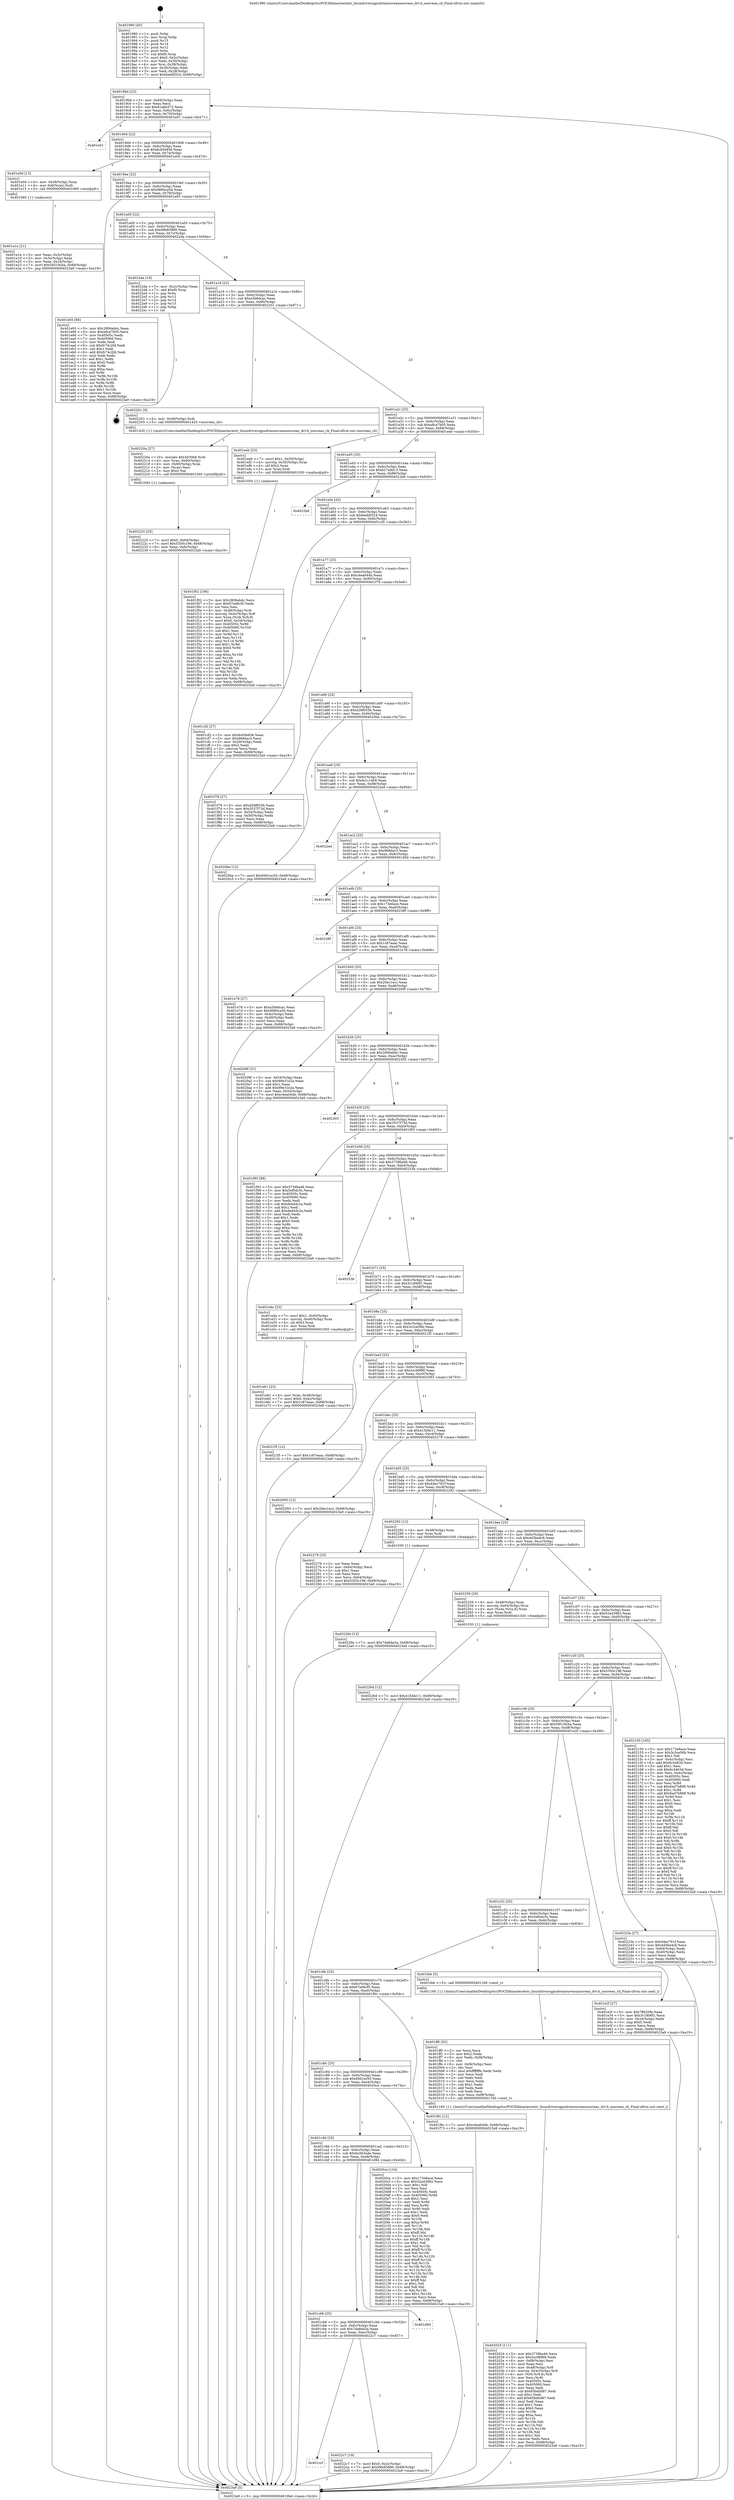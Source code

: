 digraph "0x401990" {
  label = "0x401990 (/mnt/c/Users/mathe/Desktop/tcc/POCII/binaries/extr_linuxdriversgpudrmnouveaunouveau_drv.h_nouveau_cli_Final-ollvm.out::main(0))"
  labelloc = "t"
  node[shape=record]

  Entry [label="",width=0.3,height=0.3,shape=circle,fillcolor=black,style=filled]
  "0x4019bd" [label="{
     0x4019bd [23]\l
     | [instrs]\l
     &nbsp;&nbsp;0x4019bd \<+3\>: mov -0x68(%rbp),%eax\l
     &nbsp;&nbsp;0x4019c0 \<+2\>: mov %eax,%ecx\l
     &nbsp;&nbsp;0x4019c2 \<+6\>: sub $0x81abb372,%ecx\l
     &nbsp;&nbsp;0x4019c8 \<+3\>: mov %eax,-0x6c(%rbp)\l
     &nbsp;&nbsp;0x4019cb \<+3\>: mov %ecx,-0x70(%rbp)\l
     &nbsp;&nbsp;0x4019ce \<+6\>: je 0000000000401e01 \<main+0x471\>\l
  }"]
  "0x401e01" [label="{
     0x401e01\l
  }", style=dashed]
  "0x4019d4" [label="{
     0x4019d4 [22]\l
     | [instrs]\l
     &nbsp;&nbsp;0x4019d4 \<+5\>: jmp 00000000004019d9 \<main+0x49\>\l
     &nbsp;&nbsp;0x4019d9 \<+3\>: mov -0x6c(%rbp),%eax\l
     &nbsp;&nbsp;0x4019dc \<+5\>: sub $0x8c93e936,%eax\l
     &nbsp;&nbsp;0x4019e1 \<+3\>: mov %eax,-0x74(%rbp)\l
     &nbsp;&nbsp;0x4019e4 \<+6\>: je 0000000000401e0d \<main+0x47d\>\l
  }"]
  Exit [label="",width=0.3,height=0.3,shape=circle,fillcolor=black,style=filled,peripheries=2]
  "0x401e0d" [label="{
     0x401e0d [13]\l
     | [instrs]\l
     &nbsp;&nbsp;0x401e0d \<+4\>: mov -0x38(%rbp),%rax\l
     &nbsp;&nbsp;0x401e11 \<+4\>: mov 0x8(%rax),%rdi\l
     &nbsp;&nbsp;0x401e15 \<+5\>: call 0000000000401060 \<atoi@plt\>\l
     | [calls]\l
     &nbsp;&nbsp;0x401060 \{1\} (unknown)\l
  }"]
  "0x4019ea" [label="{
     0x4019ea [22]\l
     | [instrs]\l
     &nbsp;&nbsp;0x4019ea \<+5\>: jmp 00000000004019ef \<main+0x5f\>\l
     &nbsp;&nbsp;0x4019ef \<+3\>: mov -0x6c(%rbp),%eax\l
     &nbsp;&nbsp;0x4019f2 \<+5\>: sub $0x9680ca5d,%eax\l
     &nbsp;&nbsp;0x4019f7 \<+3\>: mov %eax,-0x78(%rbp)\l
     &nbsp;&nbsp;0x4019fa \<+6\>: je 0000000000401e93 \<main+0x503\>\l
  }"]
  "0x401ccf" [label="{
     0x401ccf\l
  }", style=dashed]
  "0x401e93" [label="{
     0x401e93 [88]\l
     | [instrs]\l
     &nbsp;&nbsp;0x401e93 \<+5\>: mov $0x2806abdc,%eax\l
     &nbsp;&nbsp;0x401e98 \<+5\>: mov $0xa8ca7b05,%ecx\l
     &nbsp;&nbsp;0x401e9d \<+7\>: mov 0x40505c,%edx\l
     &nbsp;&nbsp;0x401ea4 \<+7\>: mov 0x405060,%esi\l
     &nbsp;&nbsp;0x401eab \<+2\>: mov %edx,%edi\l
     &nbsp;&nbsp;0x401ead \<+6\>: sub $0xfc74c2fd,%edi\l
     &nbsp;&nbsp;0x401eb3 \<+3\>: sub $0x1,%edi\l
     &nbsp;&nbsp;0x401eb6 \<+6\>: add $0xfc74c2fd,%edi\l
     &nbsp;&nbsp;0x401ebc \<+3\>: imul %edi,%edx\l
     &nbsp;&nbsp;0x401ebf \<+3\>: and $0x1,%edx\l
     &nbsp;&nbsp;0x401ec2 \<+3\>: cmp $0x0,%edx\l
     &nbsp;&nbsp;0x401ec5 \<+4\>: sete %r8b\l
     &nbsp;&nbsp;0x401ec9 \<+3\>: cmp $0xa,%esi\l
     &nbsp;&nbsp;0x401ecc \<+4\>: setl %r9b\l
     &nbsp;&nbsp;0x401ed0 \<+3\>: mov %r8b,%r10b\l
     &nbsp;&nbsp;0x401ed3 \<+3\>: and %r9b,%r10b\l
     &nbsp;&nbsp;0x401ed6 \<+3\>: xor %r9b,%r8b\l
     &nbsp;&nbsp;0x401ed9 \<+3\>: or %r8b,%r10b\l
     &nbsp;&nbsp;0x401edc \<+4\>: test $0x1,%r10b\l
     &nbsp;&nbsp;0x401ee0 \<+3\>: cmovne %ecx,%eax\l
     &nbsp;&nbsp;0x401ee3 \<+3\>: mov %eax,-0x68(%rbp)\l
     &nbsp;&nbsp;0x401ee6 \<+5\>: jmp 00000000004023a9 \<main+0xa19\>\l
  }"]
  "0x401a00" [label="{
     0x401a00 [22]\l
     | [instrs]\l
     &nbsp;&nbsp;0x401a00 \<+5\>: jmp 0000000000401a05 \<main+0x75\>\l
     &nbsp;&nbsp;0x401a05 \<+3\>: mov -0x6c(%rbp),%eax\l
     &nbsp;&nbsp;0x401a08 \<+5\>: sub $0x99b83880,%eax\l
     &nbsp;&nbsp;0x401a0d \<+3\>: mov %eax,-0x7c(%rbp)\l
     &nbsp;&nbsp;0x401a10 \<+6\>: je 00000000004022da \<main+0x94a\>\l
  }"]
  "0x4022c7" [label="{
     0x4022c7 [19]\l
     | [instrs]\l
     &nbsp;&nbsp;0x4022c7 \<+7\>: movl $0x0,-0x2c(%rbp)\l
     &nbsp;&nbsp;0x4022ce \<+7\>: movl $0x99b83880,-0x68(%rbp)\l
     &nbsp;&nbsp;0x4022d5 \<+5\>: jmp 00000000004023a9 \<main+0xa19\>\l
  }"]
  "0x4022da" [label="{
     0x4022da [19]\l
     | [instrs]\l
     &nbsp;&nbsp;0x4022da \<+3\>: mov -0x2c(%rbp),%eax\l
     &nbsp;&nbsp;0x4022dd \<+7\>: add $0xf0,%rsp\l
     &nbsp;&nbsp;0x4022e4 \<+1\>: pop %rbx\l
     &nbsp;&nbsp;0x4022e5 \<+2\>: pop %r12\l
     &nbsp;&nbsp;0x4022e7 \<+2\>: pop %r14\l
     &nbsp;&nbsp;0x4022e9 \<+2\>: pop %r15\l
     &nbsp;&nbsp;0x4022eb \<+1\>: pop %rbp\l
     &nbsp;&nbsp;0x4022ec \<+1\>: ret\l
  }"]
  "0x401a16" [label="{
     0x401a16 [22]\l
     | [instrs]\l
     &nbsp;&nbsp;0x401a16 \<+5\>: jmp 0000000000401a1b \<main+0x8b\>\l
     &nbsp;&nbsp;0x401a1b \<+3\>: mov -0x6c(%rbp),%eax\l
     &nbsp;&nbsp;0x401a1e \<+5\>: sub $0xa3b6dcac,%eax\l
     &nbsp;&nbsp;0x401a23 \<+3\>: mov %eax,-0x80(%rbp)\l
     &nbsp;&nbsp;0x401a26 \<+6\>: je 0000000000402201 \<main+0x871\>\l
  }"]
  "0x401cb6" [label="{
     0x401cb6 [25]\l
     | [instrs]\l
     &nbsp;&nbsp;0x401cb6 \<+5\>: jmp 0000000000401cbb \<main+0x32b\>\l
     &nbsp;&nbsp;0x401cbb \<+3\>: mov -0x6c(%rbp),%eax\l
     &nbsp;&nbsp;0x401cbe \<+5\>: sub $0x7da8da3a,%eax\l
     &nbsp;&nbsp;0x401cc3 \<+6\>: mov %eax,-0xec(%rbp)\l
     &nbsp;&nbsp;0x401cc9 \<+6\>: je 00000000004022c7 \<main+0x937\>\l
  }"]
  "0x402201" [label="{
     0x402201 [9]\l
     | [instrs]\l
     &nbsp;&nbsp;0x402201 \<+4\>: mov -0x48(%rbp),%rdi\l
     &nbsp;&nbsp;0x402205 \<+5\>: call 0000000000401420 \<nouveau_cli\>\l
     | [calls]\l
     &nbsp;&nbsp;0x401420 \{1\} (/mnt/c/Users/mathe/Desktop/tcc/POCII/binaries/extr_linuxdriversgpudrmnouveaunouveau_drv.h_nouveau_cli_Final-ollvm.out::nouveau_cli)\l
  }"]
  "0x401a2c" [label="{
     0x401a2c [25]\l
     | [instrs]\l
     &nbsp;&nbsp;0x401a2c \<+5\>: jmp 0000000000401a31 \<main+0xa1\>\l
     &nbsp;&nbsp;0x401a31 \<+3\>: mov -0x6c(%rbp),%eax\l
     &nbsp;&nbsp;0x401a34 \<+5\>: sub $0xa8ca7b05,%eax\l
     &nbsp;&nbsp;0x401a39 \<+6\>: mov %eax,-0x84(%rbp)\l
     &nbsp;&nbsp;0x401a3f \<+6\>: je 0000000000401eeb \<main+0x55b\>\l
  }"]
  "0x401d9d" [label="{
     0x401d9d\l
  }", style=dashed]
  "0x401eeb" [label="{
     0x401eeb [23]\l
     | [instrs]\l
     &nbsp;&nbsp;0x401eeb \<+7\>: movl $0x1,-0x50(%rbp)\l
     &nbsp;&nbsp;0x401ef2 \<+4\>: movslq -0x50(%rbp),%rax\l
     &nbsp;&nbsp;0x401ef6 \<+4\>: shl $0x2,%rax\l
     &nbsp;&nbsp;0x401efa \<+3\>: mov %rax,%rdi\l
     &nbsp;&nbsp;0x401efd \<+5\>: call 0000000000401050 \<malloc@plt\>\l
     | [calls]\l
     &nbsp;&nbsp;0x401050 \{1\} (unknown)\l
  }"]
  "0x401a45" [label="{
     0x401a45 [25]\l
     | [instrs]\l
     &nbsp;&nbsp;0x401a45 \<+5\>: jmp 0000000000401a4a \<main+0xba\>\l
     &nbsp;&nbsp;0x401a4a \<+3\>: mov -0x6c(%rbp),%eax\l
     &nbsp;&nbsp;0x401a4d \<+5\>: sub $0xb27a9d13,%eax\l
     &nbsp;&nbsp;0x401a52 \<+6\>: mov %eax,-0x88(%rbp)\l
     &nbsp;&nbsp;0x401a58 \<+6\>: je 00000000004022b6 \<main+0x926\>\l
  }"]
  "0x40229e" [label="{
     0x40229e [12]\l
     | [instrs]\l
     &nbsp;&nbsp;0x40229e \<+7\>: movl $0x7da8da3a,-0x68(%rbp)\l
     &nbsp;&nbsp;0x4022a5 \<+5\>: jmp 00000000004023a9 \<main+0xa19\>\l
  }"]
  "0x4022b6" [label="{
     0x4022b6\l
  }", style=dashed]
  "0x401a5e" [label="{
     0x401a5e [25]\l
     | [instrs]\l
     &nbsp;&nbsp;0x401a5e \<+5\>: jmp 0000000000401a63 \<main+0xd3\>\l
     &nbsp;&nbsp;0x401a63 \<+3\>: mov -0x6c(%rbp),%eax\l
     &nbsp;&nbsp;0x401a66 \<+5\>: sub $0xbeddf324,%eax\l
     &nbsp;&nbsp;0x401a6b \<+6\>: mov %eax,-0x8c(%rbp)\l
     &nbsp;&nbsp;0x401a71 \<+6\>: je 0000000000401cf2 \<main+0x362\>\l
  }"]
  "0x40226d" [label="{
     0x40226d [12]\l
     | [instrs]\l
     &nbsp;&nbsp;0x40226d \<+7\>: movl $0x415d4c11,-0x68(%rbp)\l
     &nbsp;&nbsp;0x402274 \<+5\>: jmp 00000000004023a9 \<main+0xa19\>\l
  }"]
  "0x401cf2" [label="{
     0x401cf2 [27]\l
     | [instrs]\l
     &nbsp;&nbsp;0x401cf2 \<+5\>: mov $0x8c93e936,%eax\l
     &nbsp;&nbsp;0x401cf7 \<+5\>: mov $0x968dac3,%ecx\l
     &nbsp;&nbsp;0x401cfc \<+3\>: mov -0x28(%rbp),%edx\l
     &nbsp;&nbsp;0x401cff \<+3\>: cmp $0x2,%edx\l
     &nbsp;&nbsp;0x401d02 \<+3\>: cmovne %ecx,%eax\l
     &nbsp;&nbsp;0x401d05 \<+3\>: mov %eax,-0x68(%rbp)\l
     &nbsp;&nbsp;0x401d08 \<+5\>: jmp 00000000004023a9 \<main+0xa19\>\l
  }"]
  "0x401a77" [label="{
     0x401a77 [25]\l
     | [instrs]\l
     &nbsp;&nbsp;0x401a77 \<+5\>: jmp 0000000000401a7c \<main+0xec\>\l
     &nbsp;&nbsp;0x401a7c \<+3\>: mov -0x6c(%rbp),%eax\l
     &nbsp;&nbsp;0x401a7f \<+5\>: sub $0xc4ea044b,%eax\l
     &nbsp;&nbsp;0x401a84 \<+6\>: mov %eax,-0x90(%rbp)\l
     &nbsp;&nbsp;0x401a8a \<+6\>: je 0000000000401f78 \<main+0x5e8\>\l
  }"]
  "0x4023a9" [label="{
     0x4023a9 [5]\l
     | [instrs]\l
     &nbsp;&nbsp;0x4023a9 \<+5\>: jmp 00000000004019bd \<main+0x2d\>\l
  }"]
  "0x401990" [label="{
     0x401990 [45]\l
     | [instrs]\l
     &nbsp;&nbsp;0x401990 \<+1\>: push %rbp\l
     &nbsp;&nbsp;0x401991 \<+3\>: mov %rsp,%rbp\l
     &nbsp;&nbsp;0x401994 \<+2\>: push %r15\l
     &nbsp;&nbsp;0x401996 \<+2\>: push %r14\l
     &nbsp;&nbsp;0x401998 \<+2\>: push %r12\l
     &nbsp;&nbsp;0x40199a \<+1\>: push %rbx\l
     &nbsp;&nbsp;0x40199b \<+7\>: sub $0xf0,%rsp\l
     &nbsp;&nbsp;0x4019a2 \<+7\>: movl $0x0,-0x2c(%rbp)\l
     &nbsp;&nbsp;0x4019a9 \<+3\>: mov %edi,-0x30(%rbp)\l
     &nbsp;&nbsp;0x4019ac \<+4\>: mov %rsi,-0x38(%rbp)\l
     &nbsp;&nbsp;0x4019b0 \<+3\>: mov -0x30(%rbp),%edi\l
     &nbsp;&nbsp;0x4019b3 \<+3\>: mov %edi,-0x28(%rbp)\l
     &nbsp;&nbsp;0x4019b6 \<+7\>: movl $0xbeddf324,-0x68(%rbp)\l
  }"]
  "0x401e1a" [label="{
     0x401e1a [21]\l
     | [instrs]\l
     &nbsp;&nbsp;0x401e1a \<+3\>: mov %eax,-0x3c(%rbp)\l
     &nbsp;&nbsp;0x401e1d \<+3\>: mov -0x3c(%rbp),%eax\l
     &nbsp;&nbsp;0x401e20 \<+3\>: mov %eax,-0x24(%rbp)\l
     &nbsp;&nbsp;0x401e23 \<+7\>: movl $0x58518cba,-0x68(%rbp)\l
     &nbsp;&nbsp;0x401e2a \<+5\>: jmp 00000000004023a9 \<main+0xa19\>\l
  }"]
  "0x402225" [label="{
     0x402225 [25]\l
     | [instrs]\l
     &nbsp;&nbsp;0x402225 \<+7\>: movl $0x0,-0x64(%rbp)\l
     &nbsp;&nbsp;0x40222c \<+7\>: movl $0x5350c196,-0x68(%rbp)\l
     &nbsp;&nbsp;0x402233 \<+6\>: mov %eax,-0xfc(%rbp)\l
     &nbsp;&nbsp;0x402239 \<+5\>: jmp 00000000004023a9 \<main+0xa19\>\l
  }"]
  "0x401f78" [label="{
     0x401f78 [27]\l
     | [instrs]\l
     &nbsp;&nbsp;0x401f78 \<+5\>: mov $0xd26f653b,%eax\l
     &nbsp;&nbsp;0x401f7d \<+5\>: mov $0x3537f73d,%ecx\l
     &nbsp;&nbsp;0x401f82 \<+3\>: mov -0x54(%rbp),%edx\l
     &nbsp;&nbsp;0x401f85 \<+3\>: cmp -0x50(%rbp),%edx\l
     &nbsp;&nbsp;0x401f88 \<+3\>: cmovl %ecx,%eax\l
     &nbsp;&nbsp;0x401f8b \<+3\>: mov %eax,-0x68(%rbp)\l
     &nbsp;&nbsp;0x401f8e \<+5\>: jmp 00000000004023a9 \<main+0xa19\>\l
  }"]
  "0x401a90" [label="{
     0x401a90 [25]\l
     | [instrs]\l
     &nbsp;&nbsp;0x401a90 \<+5\>: jmp 0000000000401a95 \<main+0x105\>\l
     &nbsp;&nbsp;0x401a95 \<+3\>: mov -0x6c(%rbp),%eax\l
     &nbsp;&nbsp;0x401a98 \<+5\>: sub $0xd26f653b,%eax\l
     &nbsp;&nbsp;0x401a9d \<+6\>: mov %eax,-0x94(%rbp)\l
     &nbsp;&nbsp;0x401aa3 \<+6\>: je 00000000004020be \<main+0x72e\>\l
  }"]
  "0x40220a" [label="{
     0x40220a [27]\l
     | [instrs]\l
     &nbsp;&nbsp;0x40220a \<+10\>: movabs $0x4030b6,%rdi\l
     &nbsp;&nbsp;0x402214 \<+4\>: mov %rax,-0x60(%rbp)\l
     &nbsp;&nbsp;0x402218 \<+4\>: mov -0x60(%rbp),%rax\l
     &nbsp;&nbsp;0x40221c \<+2\>: mov (%rax),%esi\l
     &nbsp;&nbsp;0x40221e \<+2\>: mov $0x0,%al\l
     &nbsp;&nbsp;0x402220 \<+5\>: call 0000000000401040 \<printf@plt\>\l
     | [calls]\l
     &nbsp;&nbsp;0x401040 \{1\} (unknown)\l
  }"]
  "0x4020be" [label="{
     0x4020be [12]\l
     | [instrs]\l
     &nbsp;&nbsp;0x4020be \<+7\>: movl $0x69d1ec50,-0x68(%rbp)\l
     &nbsp;&nbsp;0x4020c5 \<+5\>: jmp 00000000004023a9 \<main+0xa19\>\l
  }"]
  "0x401aa9" [label="{
     0x401aa9 [25]\l
     | [instrs]\l
     &nbsp;&nbsp;0x401aa9 \<+5\>: jmp 0000000000401aae \<main+0x11e\>\l
     &nbsp;&nbsp;0x401aae \<+3\>: mov -0x6c(%rbp),%eax\l
     &nbsp;&nbsp;0x401ab1 \<+5\>: sub $0xfa1c14b9,%eax\l
     &nbsp;&nbsp;0x401ab6 \<+6\>: mov %eax,-0x98(%rbp)\l
     &nbsp;&nbsp;0x401abc \<+6\>: je 00000000004022ed \<main+0x95d\>\l
  }"]
  "0x401c9d" [label="{
     0x401c9d [25]\l
     | [instrs]\l
     &nbsp;&nbsp;0x401c9d \<+5\>: jmp 0000000000401ca2 \<main+0x312\>\l
     &nbsp;&nbsp;0x401ca2 \<+3\>: mov -0x6c(%rbp),%eax\l
     &nbsp;&nbsp;0x401ca5 \<+5\>: sub $0x6a563ede,%eax\l
     &nbsp;&nbsp;0x401caa \<+6\>: mov %eax,-0xe8(%rbp)\l
     &nbsp;&nbsp;0x401cb0 \<+6\>: je 0000000000401d9d \<main+0x40d\>\l
  }"]
  "0x4022ed" [label="{
     0x4022ed\l
  }", style=dashed]
  "0x401ac2" [label="{
     0x401ac2 [25]\l
     | [instrs]\l
     &nbsp;&nbsp;0x401ac2 \<+5\>: jmp 0000000000401ac7 \<main+0x137\>\l
     &nbsp;&nbsp;0x401ac7 \<+3\>: mov -0x6c(%rbp),%eax\l
     &nbsp;&nbsp;0x401aca \<+5\>: sub $0x968dac3,%eax\l
     &nbsp;&nbsp;0x401acf \<+6\>: mov %eax,-0x9c(%rbp)\l
     &nbsp;&nbsp;0x401ad5 \<+6\>: je 0000000000401d0d \<main+0x37d\>\l
  }"]
  "0x4020ca" [label="{
     0x4020ca [134]\l
     | [instrs]\l
     &nbsp;&nbsp;0x4020ca \<+5\>: mov $0x173e6ace,%eax\l
     &nbsp;&nbsp;0x4020cf \<+5\>: mov $0x52a43982,%ecx\l
     &nbsp;&nbsp;0x4020d4 \<+2\>: mov $0x1,%dl\l
     &nbsp;&nbsp;0x4020d6 \<+2\>: xor %esi,%esi\l
     &nbsp;&nbsp;0x4020d8 \<+7\>: mov 0x40505c,%edi\l
     &nbsp;&nbsp;0x4020df \<+8\>: mov 0x405060,%r8d\l
     &nbsp;&nbsp;0x4020e7 \<+3\>: sub $0x1,%esi\l
     &nbsp;&nbsp;0x4020ea \<+3\>: mov %edi,%r9d\l
     &nbsp;&nbsp;0x4020ed \<+3\>: add %esi,%r9d\l
     &nbsp;&nbsp;0x4020f0 \<+4\>: imul %r9d,%edi\l
     &nbsp;&nbsp;0x4020f4 \<+3\>: and $0x1,%edi\l
     &nbsp;&nbsp;0x4020f7 \<+3\>: cmp $0x0,%edi\l
     &nbsp;&nbsp;0x4020fa \<+4\>: sete %r10b\l
     &nbsp;&nbsp;0x4020fe \<+4\>: cmp $0xa,%r8d\l
     &nbsp;&nbsp;0x402102 \<+4\>: setl %r11b\l
     &nbsp;&nbsp;0x402106 \<+3\>: mov %r10b,%bl\l
     &nbsp;&nbsp;0x402109 \<+3\>: xor $0xff,%bl\l
     &nbsp;&nbsp;0x40210c \<+3\>: mov %r11b,%r14b\l
     &nbsp;&nbsp;0x40210f \<+4\>: xor $0xff,%r14b\l
     &nbsp;&nbsp;0x402113 \<+3\>: xor $0x1,%dl\l
     &nbsp;&nbsp;0x402116 \<+3\>: mov %bl,%r15b\l
     &nbsp;&nbsp;0x402119 \<+4\>: and $0xff,%r15b\l
     &nbsp;&nbsp;0x40211d \<+3\>: and %dl,%r10b\l
     &nbsp;&nbsp;0x402120 \<+3\>: mov %r14b,%r12b\l
     &nbsp;&nbsp;0x402123 \<+4\>: and $0xff,%r12b\l
     &nbsp;&nbsp;0x402127 \<+3\>: and %dl,%r11b\l
     &nbsp;&nbsp;0x40212a \<+3\>: or %r10b,%r15b\l
     &nbsp;&nbsp;0x40212d \<+3\>: or %r11b,%r12b\l
     &nbsp;&nbsp;0x402130 \<+3\>: xor %r12b,%r15b\l
     &nbsp;&nbsp;0x402133 \<+3\>: or %r14b,%bl\l
     &nbsp;&nbsp;0x402136 \<+3\>: xor $0xff,%bl\l
     &nbsp;&nbsp;0x402139 \<+3\>: or $0x1,%dl\l
     &nbsp;&nbsp;0x40213c \<+2\>: and %dl,%bl\l
     &nbsp;&nbsp;0x40213e \<+3\>: or %bl,%r15b\l
     &nbsp;&nbsp;0x402141 \<+4\>: test $0x1,%r15b\l
     &nbsp;&nbsp;0x402145 \<+3\>: cmovne %ecx,%eax\l
     &nbsp;&nbsp;0x402148 \<+3\>: mov %eax,-0x68(%rbp)\l
     &nbsp;&nbsp;0x40214b \<+5\>: jmp 00000000004023a9 \<main+0xa19\>\l
  }"]
  "0x401d0d" [label="{
     0x401d0d\l
  }", style=dashed]
  "0x401adb" [label="{
     0x401adb [25]\l
     | [instrs]\l
     &nbsp;&nbsp;0x401adb \<+5\>: jmp 0000000000401ae0 \<main+0x150\>\l
     &nbsp;&nbsp;0x401ae0 \<+3\>: mov -0x6c(%rbp),%eax\l
     &nbsp;&nbsp;0x401ae3 \<+5\>: sub $0x173e6ace,%eax\l
     &nbsp;&nbsp;0x401ae8 \<+6\>: mov %eax,-0xa0(%rbp)\l
     &nbsp;&nbsp;0x401aee \<+6\>: je 000000000040238f \<main+0x9ff\>\l
  }"]
  "0x402024" [label="{
     0x402024 [111]\l
     | [instrs]\l
     &nbsp;&nbsp;0x402024 \<+5\>: mov $0x3739ba46,%ecx\l
     &nbsp;&nbsp;0x402029 \<+5\>: mov $0x3cc98f66,%edx\l
     &nbsp;&nbsp;0x40202e \<+6\>: mov -0xf8(%rbp),%esi\l
     &nbsp;&nbsp;0x402034 \<+3\>: imul %eax,%esi\l
     &nbsp;&nbsp;0x402037 \<+4\>: mov -0x48(%rbp),%r8\l
     &nbsp;&nbsp;0x40203b \<+4\>: movslq -0x4c(%rbp),%r9\l
     &nbsp;&nbsp;0x40203f \<+4\>: mov (%r8,%r9,8),%r8\l
     &nbsp;&nbsp;0x402043 \<+3\>: mov %esi,(%r8)\l
     &nbsp;&nbsp;0x402046 \<+7\>: mov 0x40505c,%eax\l
     &nbsp;&nbsp;0x40204d \<+7\>: mov 0x405060,%esi\l
     &nbsp;&nbsp;0x402054 \<+2\>: mov %eax,%edi\l
     &nbsp;&nbsp;0x402056 \<+6\>: sub $0x65bd0d87,%edi\l
     &nbsp;&nbsp;0x40205c \<+3\>: sub $0x1,%edi\l
     &nbsp;&nbsp;0x40205f \<+6\>: add $0x65bd0d87,%edi\l
     &nbsp;&nbsp;0x402065 \<+3\>: imul %edi,%eax\l
     &nbsp;&nbsp;0x402068 \<+3\>: and $0x1,%eax\l
     &nbsp;&nbsp;0x40206b \<+3\>: cmp $0x0,%eax\l
     &nbsp;&nbsp;0x40206e \<+4\>: sete %r10b\l
     &nbsp;&nbsp;0x402072 \<+3\>: cmp $0xa,%esi\l
     &nbsp;&nbsp;0x402075 \<+4\>: setl %r11b\l
     &nbsp;&nbsp;0x402079 \<+3\>: mov %r10b,%bl\l
     &nbsp;&nbsp;0x40207c \<+3\>: and %r11b,%bl\l
     &nbsp;&nbsp;0x40207f \<+3\>: xor %r11b,%r10b\l
     &nbsp;&nbsp;0x402082 \<+3\>: or %r10b,%bl\l
     &nbsp;&nbsp;0x402085 \<+3\>: test $0x1,%bl\l
     &nbsp;&nbsp;0x402088 \<+3\>: cmovne %edx,%ecx\l
     &nbsp;&nbsp;0x40208b \<+3\>: mov %ecx,-0x68(%rbp)\l
     &nbsp;&nbsp;0x40208e \<+5\>: jmp 00000000004023a9 \<main+0xa19\>\l
  }"]
  "0x40238f" [label="{
     0x40238f\l
  }", style=dashed]
  "0x401af4" [label="{
     0x401af4 [25]\l
     | [instrs]\l
     &nbsp;&nbsp;0x401af4 \<+5\>: jmp 0000000000401af9 \<main+0x169\>\l
     &nbsp;&nbsp;0x401af9 \<+3\>: mov -0x6c(%rbp),%eax\l
     &nbsp;&nbsp;0x401afc \<+5\>: sub $0x1c87eaac,%eax\l
     &nbsp;&nbsp;0x401b01 \<+6\>: mov %eax,-0xa4(%rbp)\l
     &nbsp;&nbsp;0x401b07 \<+6\>: je 0000000000401e78 \<main+0x4e8\>\l
  }"]
  "0x401ff0" [label="{
     0x401ff0 [52]\l
     | [instrs]\l
     &nbsp;&nbsp;0x401ff0 \<+2\>: xor %ecx,%ecx\l
     &nbsp;&nbsp;0x401ff2 \<+5\>: mov $0x2,%edx\l
     &nbsp;&nbsp;0x401ff7 \<+6\>: mov %edx,-0xf4(%rbp)\l
     &nbsp;&nbsp;0x401ffd \<+1\>: cltd\l
     &nbsp;&nbsp;0x401ffe \<+6\>: mov -0xf4(%rbp),%esi\l
     &nbsp;&nbsp;0x402004 \<+2\>: idiv %esi\l
     &nbsp;&nbsp;0x402006 \<+6\>: imul $0xfffffffe,%edx,%edx\l
     &nbsp;&nbsp;0x40200c \<+2\>: mov %ecx,%edi\l
     &nbsp;&nbsp;0x40200e \<+2\>: sub %edx,%edi\l
     &nbsp;&nbsp;0x402010 \<+2\>: mov %ecx,%edx\l
     &nbsp;&nbsp;0x402012 \<+3\>: sub $0x1,%edx\l
     &nbsp;&nbsp;0x402015 \<+2\>: add %edx,%edi\l
     &nbsp;&nbsp;0x402017 \<+2\>: sub %edi,%ecx\l
     &nbsp;&nbsp;0x402019 \<+6\>: mov %ecx,-0xf8(%rbp)\l
     &nbsp;&nbsp;0x40201f \<+5\>: call 0000000000401160 \<next_i\>\l
     | [calls]\l
     &nbsp;&nbsp;0x401160 \{1\} (/mnt/c/Users/mathe/Desktop/tcc/POCII/binaries/extr_linuxdriversgpudrmnouveaunouveau_drv.h_nouveau_cli_Final-ollvm.out::next_i)\l
  }"]
  "0x401e78" [label="{
     0x401e78 [27]\l
     | [instrs]\l
     &nbsp;&nbsp;0x401e78 \<+5\>: mov $0xa3b6dcac,%eax\l
     &nbsp;&nbsp;0x401e7d \<+5\>: mov $0x9680ca5d,%ecx\l
     &nbsp;&nbsp;0x401e82 \<+3\>: mov -0x4c(%rbp),%edx\l
     &nbsp;&nbsp;0x401e85 \<+3\>: cmp -0x40(%rbp),%edx\l
     &nbsp;&nbsp;0x401e88 \<+3\>: cmovl %ecx,%eax\l
     &nbsp;&nbsp;0x401e8b \<+3\>: mov %eax,-0x68(%rbp)\l
     &nbsp;&nbsp;0x401e8e \<+5\>: jmp 00000000004023a9 \<main+0xa19\>\l
  }"]
  "0x401b0d" [label="{
     0x401b0d [25]\l
     | [instrs]\l
     &nbsp;&nbsp;0x401b0d \<+5\>: jmp 0000000000401b12 \<main+0x182\>\l
     &nbsp;&nbsp;0x401b12 \<+3\>: mov -0x6c(%rbp),%eax\l
     &nbsp;&nbsp;0x401b15 \<+5\>: sub $0x20ec1ecc,%eax\l
     &nbsp;&nbsp;0x401b1a \<+6\>: mov %eax,-0xa8(%rbp)\l
     &nbsp;&nbsp;0x401b20 \<+6\>: je 000000000040209f \<main+0x70f\>\l
  }"]
  "0x401c84" [label="{
     0x401c84 [25]\l
     | [instrs]\l
     &nbsp;&nbsp;0x401c84 \<+5\>: jmp 0000000000401c89 \<main+0x2f9\>\l
     &nbsp;&nbsp;0x401c89 \<+3\>: mov -0x6c(%rbp),%eax\l
     &nbsp;&nbsp;0x401c8c \<+5\>: sub $0x69d1ec50,%eax\l
     &nbsp;&nbsp;0x401c91 \<+6\>: mov %eax,-0xe4(%rbp)\l
     &nbsp;&nbsp;0x401c97 \<+6\>: je 00000000004020ca \<main+0x73a\>\l
  }"]
  "0x40209f" [label="{
     0x40209f [31]\l
     | [instrs]\l
     &nbsp;&nbsp;0x40209f \<+3\>: mov -0x54(%rbp),%eax\l
     &nbsp;&nbsp;0x4020a2 \<+5\>: sub $0x99e31e2a,%eax\l
     &nbsp;&nbsp;0x4020a7 \<+3\>: add $0x1,%eax\l
     &nbsp;&nbsp;0x4020aa \<+5\>: add $0x99e31e2a,%eax\l
     &nbsp;&nbsp;0x4020af \<+3\>: mov %eax,-0x54(%rbp)\l
     &nbsp;&nbsp;0x4020b2 \<+7\>: movl $0xc4ea044b,-0x68(%rbp)\l
     &nbsp;&nbsp;0x4020b9 \<+5\>: jmp 00000000004023a9 \<main+0xa19\>\l
  }"]
  "0x401b26" [label="{
     0x401b26 [25]\l
     | [instrs]\l
     &nbsp;&nbsp;0x401b26 \<+5\>: jmp 0000000000401b2b \<main+0x19b\>\l
     &nbsp;&nbsp;0x401b2b \<+3\>: mov -0x6c(%rbp),%eax\l
     &nbsp;&nbsp;0x401b2e \<+5\>: sub $0x2806abdc,%eax\l
     &nbsp;&nbsp;0x401b33 \<+6\>: mov %eax,-0xac(%rbp)\l
     &nbsp;&nbsp;0x401b39 \<+6\>: je 0000000000402305 \<main+0x975\>\l
  }"]
  "0x401f6c" [label="{
     0x401f6c [12]\l
     | [instrs]\l
     &nbsp;&nbsp;0x401f6c \<+7\>: movl $0xc4ea044b,-0x68(%rbp)\l
     &nbsp;&nbsp;0x401f73 \<+5\>: jmp 00000000004023a9 \<main+0xa19\>\l
  }"]
  "0x402305" [label="{
     0x402305\l
  }", style=dashed]
  "0x401b3f" [label="{
     0x401b3f [25]\l
     | [instrs]\l
     &nbsp;&nbsp;0x401b3f \<+5\>: jmp 0000000000401b44 \<main+0x1b4\>\l
     &nbsp;&nbsp;0x401b44 \<+3\>: mov -0x6c(%rbp),%eax\l
     &nbsp;&nbsp;0x401b47 \<+5\>: sub $0x3537f73d,%eax\l
     &nbsp;&nbsp;0x401b4c \<+6\>: mov %eax,-0xb0(%rbp)\l
     &nbsp;&nbsp;0x401b52 \<+6\>: je 0000000000401f93 \<main+0x603\>\l
  }"]
  "0x401c6b" [label="{
     0x401c6b [25]\l
     | [instrs]\l
     &nbsp;&nbsp;0x401c6b \<+5\>: jmp 0000000000401c70 \<main+0x2e0\>\l
     &nbsp;&nbsp;0x401c70 \<+3\>: mov -0x6c(%rbp),%eax\l
     &nbsp;&nbsp;0x401c73 \<+5\>: sub $0x67ed6cf5,%eax\l
     &nbsp;&nbsp;0x401c78 \<+6\>: mov %eax,-0xe0(%rbp)\l
     &nbsp;&nbsp;0x401c7e \<+6\>: je 0000000000401f6c \<main+0x5dc\>\l
  }"]
  "0x401f93" [label="{
     0x401f93 [88]\l
     | [instrs]\l
     &nbsp;&nbsp;0x401f93 \<+5\>: mov $0x3739ba46,%eax\l
     &nbsp;&nbsp;0x401f98 \<+5\>: mov $0x5ef0dc5c,%ecx\l
     &nbsp;&nbsp;0x401f9d \<+7\>: mov 0x40505c,%edx\l
     &nbsp;&nbsp;0x401fa4 \<+7\>: mov 0x405060,%esi\l
     &nbsp;&nbsp;0x401fab \<+2\>: mov %edx,%edi\l
     &nbsp;&nbsp;0x401fad \<+6\>: sub $0xded4dc2a,%edi\l
     &nbsp;&nbsp;0x401fb3 \<+3\>: sub $0x1,%edi\l
     &nbsp;&nbsp;0x401fb6 \<+6\>: add $0xded4dc2a,%edi\l
     &nbsp;&nbsp;0x401fbc \<+3\>: imul %edi,%edx\l
     &nbsp;&nbsp;0x401fbf \<+3\>: and $0x1,%edx\l
     &nbsp;&nbsp;0x401fc2 \<+3\>: cmp $0x0,%edx\l
     &nbsp;&nbsp;0x401fc5 \<+4\>: sete %r8b\l
     &nbsp;&nbsp;0x401fc9 \<+3\>: cmp $0xa,%esi\l
     &nbsp;&nbsp;0x401fcc \<+4\>: setl %r9b\l
     &nbsp;&nbsp;0x401fd0 \<+3\>: mov %r8b,%r10b\l
     &nbsp;&nbsp;0x401fd3 \<+3\>: and %r9b,%r10b\l
     &nbsp;&nbsp;0x401fd6 \<+3\>: xor %r9b,%r8b\l
     &nbsp;&nbsp;0x401fd9 \<+3\>: or %r8b,%r10b\l
     &nbsp;&nbsp;0x401fdc \<+4\>: test $0x1,%r10b\l
     &nbsp;&nbsp;0x401fe0 \<+3\>: cmovne %ecx,%eax\l
     &nbsp;&nbsp;0x401fe3 \<+3\>: mov %eax,-0x68(%rbp)\l
     &nbsp;&nbsp;0x401fe6 \<+5\>: jmp 00000000004023a9 \<main+0xa19\>\l
  }"]
  "0x401b58" [label="{
     0x401b58 [25]\l
     | [instrs]\l
     &nbsp;&nbsp;0x401b58 \<+5\>: jmp 0000000000401b5d \<main+0x1cd\>\l
     &nbsp;&nbsp;0x401b5d \<+3\>: mov -0x6c(%rbp),%eax\l
     &nbsp;&nbsp;0x401b60 \<+5\>: sub $0x3739ba46,%eax\l
     &nbsp;&nbsp;0x401b65 \<+6\>: mov %eax,-0xb4(%rbp)\l
     &nbsp;&nbsp;0x401b6b \<+6\>: je 000000000040233b \<main+0x9ab\>\l
  }"]
  "0x401feb" [label="{
     0x401feb [5]\l
     | [instrs]\l
     &nbsp;&nbsp;0x401feb \<+5\>: call 0000000000401160 \<next_i\>\l
     | [calls]\l
     &nbsp;&nbsp;0x401160 \{1\} (/mnt/c/Users/mathe/Desktop/tcc/POCII/binaries/extr_linuxdriversgpudrmnouveaunouveau_drv.h_nouveau_cli_Final-ollvm.out::next_i)\l
  }"]
  "0x40233b" [label="{
     0x40233b\l
  }", style=dashed]
  "0x401b71" [label="{
     0x401b71 [25]\l
     | [instrs]\l
     &nbsp;&nbsp;0x401b71 \<+5\>: jmp 0000000000401b76 \<main+0x1e6\>\l
     &nbsp;&nbsp;0x401b76 \<+3\>: mov -0x6c(%rbp),%eax\l
     &nbsp;&nbsp;0x401b79 \<+5\>: sub $0x3c1806f1,%eax\l
     &nbsp;&nbsp;0x401b7e \<+6\>: mov %eax,-0xb8(%rbp)\l
     &nbsp;&nbsp;0x401b84 \<+6\>: je 0000000000401e4a \<main+0x4ba\>\l
  }"]
  "0x401f02" [label="{
     0x401f02 [106]\l
     | [instrs]\l
     &nbsp;&nbsp;0x401f02 \<+5\>: mov $0x2806abdc,%ecx\l
     &nbsp;&nbsp;0x401f07 \<+5\>: mov $0x67ed6cf5,%edx\l
     &nbsp;&nbsp;0x401f0c \<+2\>: xor %esi,%esi\l
     &nbsp;&nbsp;0x401f0e \<+4\>: mov -0x48(%rbp),%rdi\l
     &nbsp;&nbsp;0x401f12 \<+4\>: movslq -0x4c(%rbp),%r8\l
     &nbsp;&nbsp;0x401f16 \<+4\>: mov %rax,(%rdi,%r8,8)\l
     &nbsp;&nbsp;0x401f1a \<+7\>: movl $0x0,-0x54(%rbp)\l
     &nbsp;&nbsp;0x401f21 \<+8\>: mov 0x40505c,%r9d\l
     &nbsp;&nbsp;0x401f29 \<+8\>: mov 0x405060,%r10d\l
     &nbsp;&nbsp;0x401f31 \<+3\>: sub $0x1,%esi\l
     &nbsp;&nbsp;0x401f34 \<+3\>: mov %r9d,%r11d\l
     &nbsp;&nbsp;0x401f37 \<+3\>: add %esi,%r11d\l
     &nbsp;&nbsp;0x401f3a \<+4\>: imul %r11d,%r9d\l
     &nbsp;&nbsp;0x401f3e \<+4\>: and $0x1,%r9d\l
     &nbsp;&nbsp;0x401f42 \<+4\>: cmp $0x0,%r9d\l
     &nbsp;&nbsp;0x401f46 \<+3\>: sete %bl\l
     &nbsp;&nbsp;0x401f49 \<+4\>: cmp $0xa,%r10d\l
     &nbsp;&nbsp;0x401f4d \<+4\>: setl %r14b\l
     &nbsp;&nbsp;0x401f51 \<+3\>: mov %bl,%r15b\l
     &nbsp;&nbsp;0x401f54 \<+3\>: and %r14b,%r15b\l
     &nbsp;&nbsp;0x401f57 \<+3\>: xor %r14b,%bl\l
     &nbsp;&nbsp;0x401f5a \<+3\>: or %bl,%r15b\l
     &nbsp;&nbsp;0x401f5d \<+4\>: test $0x1,%r15b\l
     &nbsp;&nbsp;0x401f61 \<+3\>: cmovne %edx,%ecx\l
     &nbsp;&nbsp;0x401f64 \<+3\>: mov %ecx,-0x68(%rbp)\l
     &nbsp;&nbsp;0x401f67 \<+5\>: jmp 00000000004023a9 \<main+0xa19\>\l
  }"]
  "0x401e4a" [label="{
     0x401e4a [23]\l
     | [instrs]\l
     &nbsp;&nbsp;0x401e4a \<+7\>: movl $0x1,-0x40(%rbp)\l
     &nbsp;&nbsp;0x401e51 \<+4\>: movslq -0x40(%rbp),%rax\l
     &nbsp;&nbsp;0x401e55 \<+4\>: shl $0x3,%rax\l
     &nbsp;&nbsp;0x401e59 \<+3\>: mov %rax,%rdi\l
     &nbsp;&nbsp;0x401e5c \<+5\>: call 0000000000401050 \<malloc@plt\>\l
     | [calls]\l
     &nbsp;&nbsp;0x401050 \{1\} (unknown)\l
  }"]
  "0x401b8a" [label="{
     0x401b8a [25]\l
     | [instrs]\l
     &nbsp;&nbsp;0x401b8a \<+5\>: jmp 0000000000401b8f \<main+0x1ff\>\l
     &nbsp;&nbsp;0x401b8f \<+3\>: mov -0x6c(%rbp),%eax\l
     &nbsp;&nbsp;0x401b92 \<+5\>: sub $0x3c3ce56b,%eax\l
     &nbsp;&nbsp;0x401b97 \<+6\>: mov %eax,-0xbc(%rbp)\l
     &nbsp;&nbsp;0x401b9d \<+6\>: je 00000000004021f5 \<main+0x865\>\l
  }"]
  "0x401e61" [label="{
     0x401e61 [23]\l
     | [instrs]\l
     &nbsp;&nbsp;0x401e61 \<+4\>: mov %rax,-0x48(%rbp)\l
     &nbsp;&nbsp;0x401e65 \<+7\>: movl $0x0,-0x4c(%rbp)\l
     &nbsp;&nbsp;0x401e6c \<+7\>: movl $0x1c87eaac,-0x68(%rbp)\l
     &nbsp;&nbsp;0x401e73 \<+5\>: jmp 00000000004023a9 \<main+0xa19\>\l
  }"]
  "0x4021f5" [label="{
     0x4021f5 [12]\l
     | [instrs]\l
     &nbsp;&nbsp;0x4021f5 \<+7\>: movl $0x1c87eaac,-0x68(%rbp)\l
     &nbsp;&nbsp;0x4021fc \<+5\>: jmp 00000000004023a9 \<main+0xa19\>\l
  }"]
  "0x401ba3" [label="{
     0x401ba3 [25]\l
     | [instrs]\l
     &nbsp;&nbsp;0x401ba3 \<+5\>: jmp 0000000000401ba8 \<main+0x218\>\l
     &nbsp;&nbsp;0x401ba8 \<+3\>: mov -0x6c(%rbp),%eax\l
     &nbsp;&nbsp;0x401bab \<+5\>: sub $0x3cc98f66,%eax\l
     &nbsp;&nbsp;0x401bb0 \<+6\>: mov %eax,-0xc0(%rbp)\l
     &nbsp;&nbsp;0x401bb6 \<+6\>: je 0000000000402093 \<main+0x703\>\l
  }"]
  "0x401c52" [label="{
     0x401c52 [25]\l
     | [instrs]\l
     &nbsp;&nbsp;0x401c52 \<+5\>: jmp 0000000000401c57 \<main+0x2c7\>\l
     &nbsp;&nbsp;0x401c57 \<+3\>: mov -0x6c(%rbp),%eax\l
     &nbsp;&nbsp;0x401c5a \<+5\>: sub $0x5ef0dc5c,%eax\l
     &nbsp;&nbsp;0x401c5f \<+6\>: mov %eax,-0xdc(%rbp)\l
     &nbsp;&nbsp;0x401c65 \<+6\>: je 0000000000401feb \<main+0x65b\>\l
  }"]
  "0x402093" [label="{
     0x402093 [12]\l
     | [instrs]\l
     &nbsp;&nbsp;0x402093 \<+7\>: movl $0x20ec1ecc,-0x68(%rbp)\l
     &nbsp;&nbsp;0x40209a \<+5\>: jmp 00000000004023a9 \<main+0xa19\>\l
  }"]
  "0x401bbc" [label="{
     0x401bbc [25]\l
     | [instrs]\l
     &nbsp;&nbsp;0x401bbc \<+5\>: jmp 0000000000401bc1 \<main+0x231\>\l
     &nbsp;&nbsp;0x401bc1 \<+3\>: mov -0x6c(%rbp),%eax\l
     &nbsp;&nbsp;0x401bc4 \<+5\>: sub $0x415d4c11,%eax\l
     &nbsp;&nbsp;0x401bc9 \<+6\>: mov %eax,-0xc4(%rbp)\l
     &nbsp;&nbsp;0x401bcf \<+6\>: je 0000000000402279 \<main+0x8e9\>\l
  }"]
  "0x401e2f" [label="{
     0x401e2f [27]\l
     | [instrs]\l
     &nbsp;&nbsp;0x401e2f \<+5\>: mov $0x7ff420fe,%eax\l
     &nbsp;&nbsp;0x401e34 \<+5\>: mov $0x3c1806f1,%ecx\l
     &nbsp;&nbsp;0x401e39 \<+3\>: mov -0x24(%rbp),%edx\l
     &nbsp;&nbsp;0x401e3c \<+3\>: cmp $0x0,%edx\l
     &nbsp;&nbsp;0x401e3f \<+3\>: cmove %ecx,%eax\l
     &nbsp;&nbsp;0x401e42 \<+3\>: mov %eax,-0x68(%rbp)\l
     &nbsp;&nbsp;0x401e45 \<+5\>: jmp 00000000004023a9 \<main+0xa19\>\l
  }"]
  "0x402279" [label="{
     0x402279 [25]\l
     | [instrs]\l
     &nbsp;&nbsp;0x402279 \<+2\>: xor %eax,%eax\l
     &nbsp;&nbsp;0x40227b \<+3\>: mov -0x64(%rbp),%ecx\l
     &nbsp;&nbsp;0x40227e \<+3\>: sub $0x1,%eax\l
     &nbsp;&nbsp;0x402281 \<+2\>: sub %eax,%ecx\l
     &nbsp;&nbsp;0x402283 \<+3\>: mov %ecx,-0x64(%rbp)\l
     &nbsp;&nbsp;0x402286 \<+7\>: movl $0x5350c196,-0x68(%rbp)\l
     &nbsp;&nbsp;0x40228d \<+5\>: jmp 00000000004023a9 \<main+0xa19\>\l
  }"]
  "0x401bd5" [label="{
     0x401bd5 [25]\l
     | [instrs]\l
     &nbsp;&nbsp;0x401bd5 \<+5\>: jmp 0000000000401bda \<main+0x24a\>\l
     &nbsp;&nbsp;0x401bda \<+3\>: mov -0x6c(%rbp),%eax\l
     &nbsp;&nbsp;0x401bdd \<+5\>: sub $0x44ec791f,%eax\l
     &nbsp;&nbsp;0x401be2 \<+6\>: mov %eax,-0xc8(%rbp)\l
     &nbsp;&nbsp;0x401be8 \<+6\>: je 0000000000402292 \<main+0x902\>\l
  }"]
  "0x401c39" [label="{
     0x401c39 [25]\l
     | [instrs]\l
     &nbsp;&nbsp;0x401c39 \<+5\>: jmp 0000000000401c3e \<main+0x2ae\>\l
     &nbsp;&nbsp;0x401c3e \<+3\>: mov -0x6c(%rbp),%eax\l
     &nbsp;&nbsp;0x401c41 \<+5\>: sub $0x58518cba,%eax\l
     &nbsp;&nbsp;0x401c46 \<+6\>: mov %eax,-0xd8(%rbp)\l
     &nbsp;&nbsp;0x401c4c \<+6\>: je 0000000000401e2f \<main+0x49f\>\l
  }"]
  "0x402292" [label="{
     0x402292 [12]\l
     | [instrs]\l
     &nbsp;&nbsp;0x402292 \<+4\>: mov -0x48(%rbp),%rax\l
     &nbsp;&nbsp;0x402296 \<+3\>: mov %rax,%rdi\l
     &nbsp;&nbsp;0x402299 \<+5\>: call 0000000000401030 \<free@plt\>\l
     | [calls]\l
     &nbsp;&nbsp;0x401030 \{1\} (unknown)\l
  }"]
  "0x401bee" [label="{
     0x401bee [25]\l
     | [instrs]\l
     &nbsp;&nbsp;0x401bee \<+5\>: jmp 0000000000401bf3 \<main+0x263\>\l
     &nbsp;&nbsp;0x401bf3 \<+3\>: mov -0x6c(%rbp),%eax\l
     &nbsp;&nbsp;0x401bf6 \<+5\>: sub $0x4d3be4c6,%eax\l
     &nbsp;&nbsp;0x401bfb \<+6\>: mov %eax,-0xcc(%rbp)\l
     &nbsp;&nbsp;0x401c01 \<+6\>: je 0000000000402259 \<main+0x8c9\>\l
  }"]
  "0x40223e" [label="{
     0x40223e [27]\l
     | [instrs]\l
     &nbsp;&nbsp;0x40223e \<+5\>: mov $0x44ec791f,%eax\l
     &nbsp;&nbsp;0x402243 \<+5\>: mov $0x4d3be4c6,%ecx\l
     &nbsp;&nbsp;0x402248 \<+3\>: mov -0x64(%rbp),%edx\l
     &nbsp;&nbsp;0x40224b \<+3\>: cmp -0x40(%rbp),%edx\l
     &nbsp;&nbsp;0x40224e \<+3\>: cmovl %ecx,%eax\l
     &nbsp;&nbsp;0x402251 \<+3\>: mov %eax,-0x68(%rbp)\l
     &nbsp;&nbsp;0x402254 \<+5\>: jmp 00000000004023a9 \<main+0xa19\>\l
  }"]
  "0x402259" [label="{
     0x402259 [20]\l
     | [instrs]\l
     &nbsp;&nbsp;0x402259 \<+4\>: mov -0x48(%rbp),%rax\l
     &nbsp;&nbsp;0x40225d \<+4\>: movslq -0x64(%rbp),%rcx\l
     &nbsp;&nbsp;0x402261 \<+4\>: mov (%rax,%rcx,8),%rax\l
     &nbsp;&nbsp;0x402265 \<+3\>: mov %rax,%rdi\l
     &nbsp;&nbsp;0x402268 \<+5\>: call 0000000000401030 \<free@plt\>\l
     | [calls]\l
     &nbsp;&nbsp;0x401030 \{1\} (unknown)\l
  }"]
  "0x401c07" [label="{
     0x401c07 [25]\l
     | [instrs]\l
     &nbsp;&nbsp;0x401c07 \<+5\>: jmp 0000000000401c0c \<main+0x27c\>\l
     &nbsp;&nbsp;0x401c0c \<+3\>: mov -0x6c(%rbp),%eax\l
     &nbsp;&nbsp;0x401c0f \<+5\>: sub $0x52a43982,%eax\l
     &nbsp;&nbsp;0x401c14 \<+6\>: mov %eax,-0xd0(%rbp)\l
     &nbsp;&nbsp;0x401c1a \<+6\>: je 0000000000402150 \<main+0x7c0\>\l
  }"]
  "0x401c20" [label="{
     0x401c20 [25]\l
     | [instrs]\l
     &nbsp;&nbsp;0x401c20 \<+5\>: jmp 0000000000401c25 \<main+0x295\>\l
     &nbsp;&nbsp;0x401c25 \<+3\>: mov -0x6c(%rbp),%eax\l
     &nbsp;&nbsp;0x401c28 \<+5\>: sub $0x5350c196,%eax\l
     &nbsp;&nbsp;0x401c2d \<+6\>: mov %eax,-0xd4(%rbp)\l
     &nbsp;&nbsp;0x401c33 \<+6\>: je 000000000040223e \<main+0x8ae\>\l
  }"]
  "0x402150" [label="{
     0x402150 [165]\l
     | [instrs]\l
     &nbsp;&nbsp;0x402150 \<+5\>: mov $0x173e6ace,%eax\l
     &nbsp;&nbsp;0x402155 \<+5\>: mov $0x3c3ce56b,%ecx\l
     &nbsp;&nbsp;0x40215a \<+2\>: mov $0x1,%dl\l
     &nbsp;&nbsp;0x40215c \<+3\>: mov -0x4c(%rbp),%esi\l
     &nbsp;&nbsp;0x40215f \<+6\>: add $0x6c4463d,%esi\l
     &nbsp;&nbsp;0x402165 \<+3\>: add $0x1,%esi\l
     &nbsp;&nbsp;0x402168 \<+6\>: sub $0x6c4463d,%esi\l
     &nbsp;&nbsp;0x40216e \<+3\>: mov %esi,-0x4c(%rbp)\l
     &nbsp;&nbsp;0x402171 \<+7\>: mov 0x40505c,%esi\l
     &nbsp;&nbsp;0x402178 \<+7\>: mov 0x405060,%edi\l
     &nbsp;&nbsp;0x40217f \<+3\>: mov %esi,%r8d\l
     &nbsp;&nbsp;0x402182 \<+7\>: sub $0x6ad7b898,%r8d\l
     &nbsp;&nbsp;0x402189 \<+4\>: sub $0x1,%r8d\l
     &nbsp;&nbsp;0x40218d \<+7\>: add $0x6ad7b898,%r8d\l
     &nbsp;&nbsp;0x402194 \<+4\>: imul %r8d,%esi\l
     &nbsp;&nbsp;0x402198 \<+3\>: and $0x1,%esi\l
     &nbsp;&nbsp;0x40219b \<+3\>: cmp $0x0,%esi\l
     &nbsp;&nbsp;0x40219e \<+4\>: sete %r9b\l
     &nbsp;&nbsp;0x4021a2 \<+3\>: cmp $0xa,%edi\l
     &nbsp;&nbsp;0x4021a5 \<+4\>: setl %r10b\l
     &nbsp;&nbsp;0x4021a9 \<+3\>: mov %r9b,%r11b\l
     &nbsp;&nbsp;0x4021ac \<+4\>: xor $0xff,%r11b\l
     &nbsp;&nbsp;0x4021b0 \<+3\>: mov %r10b,%bl\l
     &nbsp;&nbsp;0x4021b3 \<+3\>: xor $0xff,%bl\l
     &nbsp;&nbsp;0x4021b6 \<+3\>: xor $0x0,%dl\l
     &nbsp;&nbsp;0x4021b9 \<+3\>: mov %r11b,%r14b\l
     &nbsp;&nbsp;0x4021bc \<+4\>: and $0x0,%r14b\l
     &nbsp;&nbsp;0x4021c0 \<+3\>: and %dl,%r9b\l
     &nbsp;&nbsp;0x4021c3 \<+3\>: mov %bl,%r15b\l
     &nbsp;&nbsp;0x4021c6 \<+4\>: and $0x0,%r15b\l
     &nbsp;&nbsp;0x4021ca \<+3\>: and %dl,%r10b\l
     &nbsp;&nbsp;0x4021cd \<+3\>: or %r9b,%r14b\l
     &nbsp;&nbsp;0x4021d0 \<+3\>: or %r10b,%r15b\l
     &nbsp;&nbsp;0x4021d3 \<+3\>: xor %r15b,%r14b\l
     &nbsp;&nbsp;0x4021d6 \<+3\>: or %bl,%r11b\l
     &nbsp;&nbsp;0x4021d9 \<+4\>: xor $0xff,%r11b\l
     &nbsp;&nbsp;0x4021dd \<+3\>: or $0x0,%dl\l
     &nbsp;&nbsp;0x4021e0 \<+3\>: and %dl,%r11b\l
     &nbsp;&nbsp;0x4021e3 \<+3\>: or %r11b,%r14b\l
     &nbsp;&nbsp;0x4021e6 \<+4\>: test $0x1,%r14b\l
     &nbsp;&nbsp;0x4021ea \<+3\>: cmovne %ecx,%eax\l
     &nbsp;&nbsp;0x4021ed \<+3\>: mov %eax,-0x68(%rbp)\l
     &nbsp;&nbsp;0x4021f0 \<+5\>: jmp 00000000004023a9 \<main+0xa19\>\l
  }"]
  Entry -> "0x401990" [label=" 1"]
  "0x4019bd" -> "0x401e01" [label=" 0"]
  "0x4019bd" -> "0x4019d4" [label=" 27"]
  "0x4022da" -> Exit [label=" 1"]
  "0x4019d4" -> "0x401e0d" [label=" 1"]
  "0x4019d4" -> "0x4019ea" [label=" 26"]
  "0x4022c7" -> "0x4023a9" [label=" 1"]
  "0x4019ea" -> "0x401e93" [label=" 1"]
  "0x4019ea" -> "0x401a00" [label=" 25"]
  "0x401cb6" -> "0x401ccf" [label=" 0"]
  "0x401a00" -> "0x4022da" [label=" 1"]
  "0x401a00" -> "0x401a16" [label=" 24"]
  "0x401cb6" -> "0x4022c7" [label=" 1"]
  "0x401a16" -> "0x402201" [label=" 1"]
  "0x401a16" -> "0x401a2c" [label=" 23"]
  "0x401c9d" -> "0x401cb6" [label=" 1"]
  "0x401a2c" -> "0x401eeb" [label=" 1"]
  "0x401a2c" -> "0x401a45" [label=" 22"]
  "0x401c9d" -> "0x401d9d" [label=" 0"]
  "0x401a45" -> "0x4022b6" [label=" 0"]
  "0x401a45" -> "0x401a5e" [label=" 22"]
  "0x40229e" -> "0x4023a9" [label=" 1"]
  "0x401a5e" -> "0x401cf2" [label=" 1"]
  "0x401a5e" -> "0x401a77" [label=" 21"]
  "0x401cf2" -> "0x4023a9" [label=" 1"]
  "0x401990" -> "0x4019bd" [label=" 1"]
  "0x4023a9" -> "0x4019bd" [label=" 26"]
  "0x401e0d" -> "0x401e1a" [label=" 1"]
  "0x401e1a" -> "0x4023a9" [label=" 1"]
  "0x402292" -> "0x40229e" [label=" 1"]
  "0x401a77" -> "0x401f78" [label=" 2"]
  "0x401a77" -> "0x401a90" [label=" 19"]
  "0x402279" -> "0x4023a9" [label=" 1"]
  "0x401a90" -> "0x4020be" [label=" 1"]
  "0x401a90" -> "0x401aa9" [label=" 18"]
  "0x40226d" -> "0x4023a9" [label=" 1"]
  "0x401aa9" -> "0x4022ed" [label=" 0"]
  "0x401aa9" -> "0x401ac2" [label=" 18"]
  "0x402259" -> "0x40226d" [label=" 1"]
  "0x401ac2" -> "0x401d0d" [label=" 0"]
  "0x401ac2" -> "0x401adb" [label=" 18"]
  "0x40223e" -> "0x4023a9" [label=" 2"]
  "0x401adb" -> "0x40238f" [label=" 0"]
  "0x401adb" -> "0x401af4" [label=" 18"]
  "0x40220a" -> "0x402225" [label=" 1"]
  "0x401af4" -> "0x401e78" [label=" 2"]
  "0x401af4" -> "0x401b0d" [label=" 16"]
  "0x402201" -> "0x40220a" [label=" 1"]
  "0x401b0d" -> "0x40209f" [label=" 1"]
  "0x401b0d" -> "0x401b26" [label=" 15"]
  "0x4021f5" -> "0x4023a9" [label=" 1"]
  "0x401b26" -> "0x402305" [label=" 0"]
  "0x401b26" -> "0x401b3f" [label=" 15"]
  "0x402150" -> "0x4023a9" [label=" 1"]
  "0x401b3f" -> "0x401f93" [label=" 1"]
  "0x401b3f" -> "0x401b58" [label=" 14"]
  "0x401c84" -> "0x401c9d" [label=" 1"]
  "0x401b58" -> "0x40233b" [label=" 0"]
  "0x401b58" -> "0x401b71" [label=" 14"]
  "0x401c84" -> "0x4020ca" [label=" 1"]
  "0x401b71" -> "0x401e4a" [label=" 1"]
  "0x401b71" -> "0x401b8a" [label=" 13"]
  "0x4020be" -> "0x4023a9" [label=" 1"]
  "0x401b8a" -> "0x4021f5" [label=" 1"]
  "0x401b8a" -> "0x401ba3" [label=" 12"]
  "0x40209f" -> "0x4023a9" [label=" 1"]
  "0x401ba3" -> "0x402093" [label=" 1"]
  "0x401ba3" -> "0x401bbc" [label=" 11"]
  "0x402093" -> "0x4023a9" [label=" 1"]
  "0x401bbc" -> "0x402279" [label=" 1"]
  "0x401bbc" -> "0x401bd5" [label=" 10"]
  "0x402024" -> "0x4023a9" [label=" 1"]
  "0x401bd5" -> "0x402292" [label=" 1"]
  "0x401bd5" -> "0x401bee" [label=" 9"]
  "0x401feb" -> "0x401ff0" [label=" 1"]
  "0x401bee" -> "0x402259" [label=" 1"]
  "0x401bee" -> "0x401c07" [label=" 8"]
  "0x401f93" -> "0x4023a9" [label=" 1"]
  "0x401c07" -> "0x402150" [label=" 1"]
  "0x401c07" -> "0x401c20" [label=" 7"]
  "0x401f78" -> "0x4023a9" [label=" 2"]
  "0x401c20" -> "0x40223e" [label=" 2"]
  "0x401c20" -> "0x401c39" [label=" 5"]
  "0x401ff0" -> "0x402024" [label=" 1"]
  "0x401c39" -> "0x401e2f" [label=" 1"]
  "0x401c39" -> "0x401c52" [label=" 4"]
  "0x401e2f" -> "0x4023a9" [label=" 1"]
  "0x401e4a" -> "0x401e61" [label=" 1"]
  "0x401e61" -> "0x4023a9" [label=" 1"]
  "0x401e78" -> "0x4023a9" [label=" 2"]
  "0x401e93" -> "0x4023a9" [label=" 1"]
  "0x401eeb" -> "0x401f02" [label=" 1"]
  "0x401f02" -> "0x4023a9" [label=" 1"]
  "0x402225" -> "0x4023a9" [label=" 1"]
  "0x401c52" -> "0x401feb" [label=" 1"]
  "0x401c52" -> "0x401c6b" [label=" 3"]
  "0x4020ca" -> "0x4023a9" [label=" 1"]
  "0x401c6b" -> "0x401f6c" [label=" 1"]
  "0x401c6b" -> "0x401c84" [label=" 2"]
  "0x401f6c" -> "0x4023a9" [label=" 1"]
}
